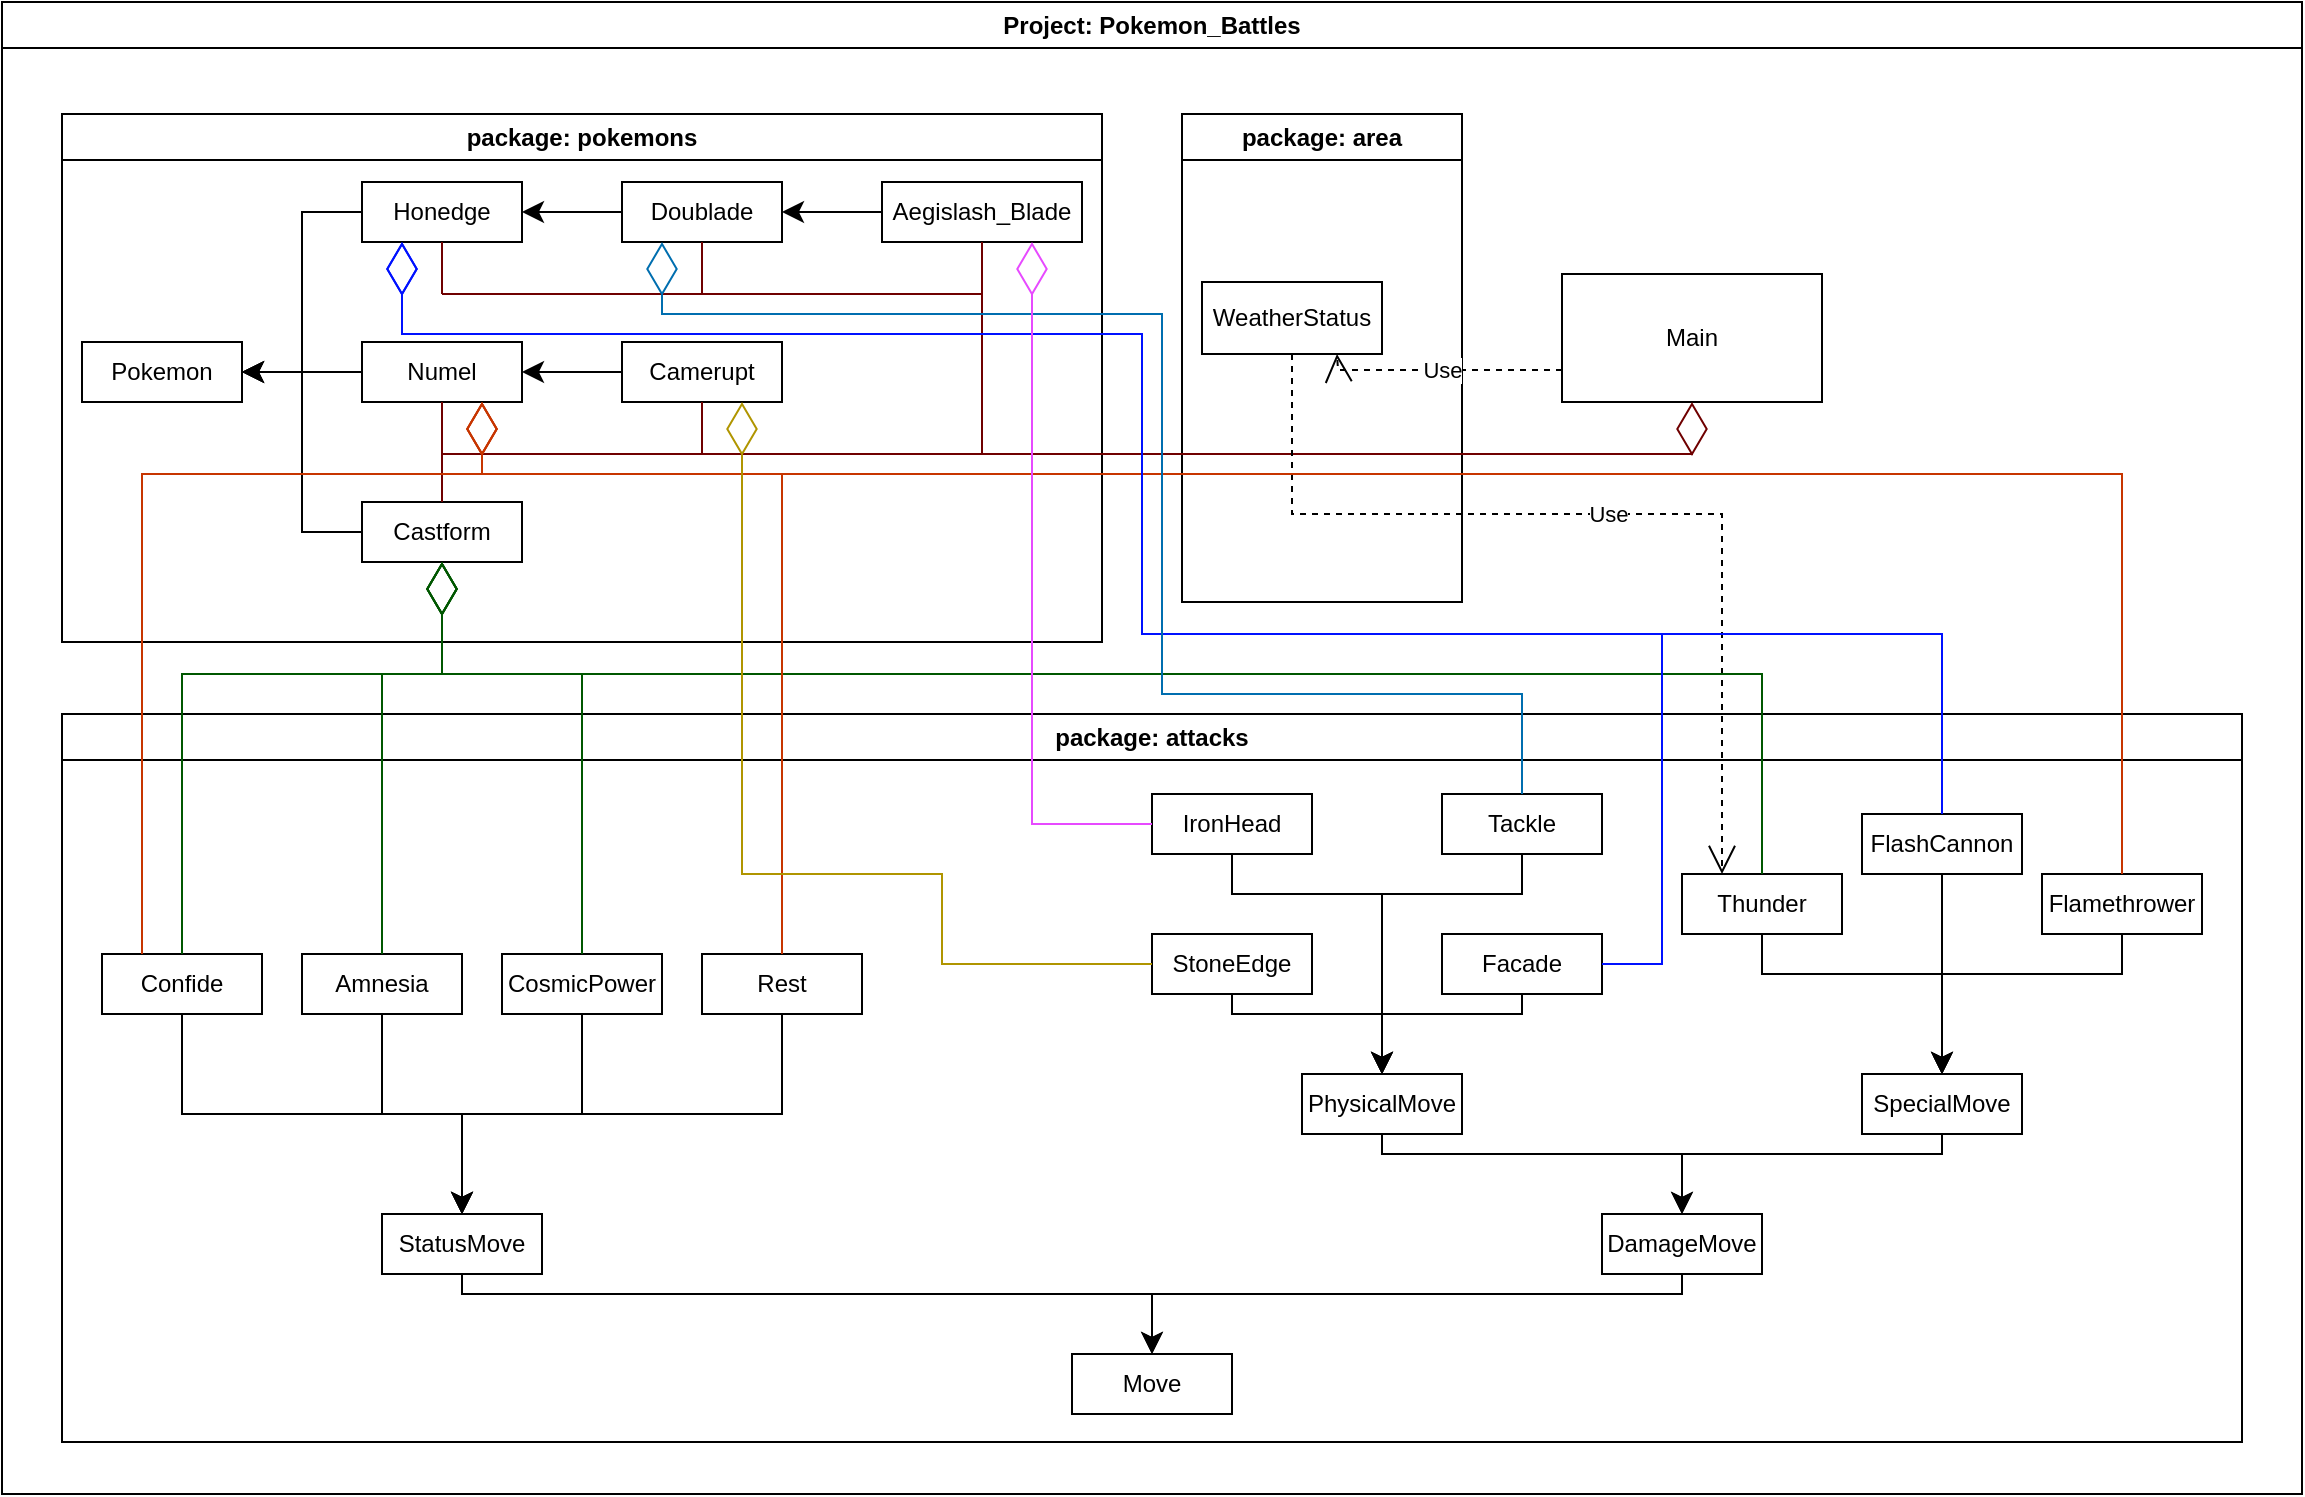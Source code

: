 <mxfile version="22.0.8" type="device">
  <diagram name="Страница — 1" id="5VBkMsGPJQ_v8e2kNSVR">
    <mxGraphModel dx="1313" dy="678" grid="1" gridSize="10" guides="1" tooltips="1" connect="1" arrows="1" fold="1" page="1" pageScale="1" pageWidth="1169" pageHeight="827" math="0" shadow="0">
      <root>
        <mxCell id="0" />
        <mxCell id="1" parent="0" />
        <mxCell id="2UvRARKPYpcAx_hyR-RR-64" value="Pokemon" style="html=1;whiteSpace=wrap;" parent="1" vertex="1">
          <mxGeometry x="50" y="214" width="80" height="30" as="geometry" />
        </mxCell>
        <mxCell id="2UvRARKPYpcAx_hyR-RR-65" value="Numel" style="html=1;whiteSpace=wrap;" parent="1" vertex="1">
          <mxGeometry x="190" y="214" width="80" height="30" as="geometry" />
        </mxCell>
        <mxCell id="2UvRARKPYpcAx_hyR-RR-66" value="Honedge" style="html=1;whiteSpace=wrap;" parent="1" vertex="1">
          <mxGeometry x="190" y="134" width="80" height="30" as="geometry" />
        </mxCell>
        <mxCell id="2UvRARKPYpcAx_hyR-RR-67" value="Castform" style="html=1;whiteSpace=wrap;" parent="1" vertex="1">
          <mxGeometry x="190" y="294" width="80" height="30" as="geometry" />
        </mxCell>
        <mxCell id="2UvRARKPYpcAx_hyR-RR-68" value="Doublade" style="html=1;whiteSpace=wrap;" parent="1" vertex="1">
          <mxGeometry x="320" y="134" width="80" height="30" as="geometry" />
        </mxCell>
        <mxCell id="2UvRARKPYpcAx_hyR-RR-69" value="Aegislash_Blade" style="html=1;whiteSpace=wrap;" parent="1" vertex="1">
          <mxGeometry x="450" y="134" width="100" height="30" as="geometry" />
        </mxCell>
        <mxCell id="2UvRARKPYpcAx_hyR-RR-71" value="Camerupt" style="html=1;whiteSpace=wrap;" parent="1" vertex="1">
          <mxGeometry x="320" y="214" width="80" height="30" as="geometry" />
        </mxCell>
        <mxCell id="2UvRARKPYpcAx_hyR-RR-73" value="" style="edgeStyle=elbowEdgeStyle;elbow=horizontal;endArrow=classic;html=1;curved=0;rounded=0;endSize=8;startSize=8;exitX=0;exitY=0.5;exitDx=0;exitDy=0;" parent="1" source="2UvRARKPYpcAx_hyR-RR-65" target="2UvRARKPYpcAx_hyR-RR-64" edge="1">
          <mxGeometry width="50" height="50" relative="1" as="geometry">
            <mxPoint x="330" y="224" as="sourcePoint" />
            <mxPoint x="380" y="174" as="targetPoint" />
          </mxGeometry>
        </mxCell>
        <mxCell id="2UvRARKPYpcAx_hyR-RR-74" value="" style="edgeStyle=elbowEdgeStyle;elbow=horizontal;endArrow=classic;html=1;curved=0;rounded=0;endSize=8;startSize=8;exitX=0;exitY=0.5;exitDx=0;exitDy=0;entryX=1;entryY=0.5;entryDx=0;entryDy=0;" parent="1" source="2UvRARKPYpcAx_hyR-RR-66" target="2UvRARKPYpcAx_hyR-RR-64" edge="1">
          <mxGeometry width="50" height="50" relative="1" as="geometry">
            <mxPoint x="90" y="174" as="sourcePoint" />
            <mxPoint x="140" y="124" as="targetPoint" />
          </mxGeometry>
        </mxCell>
        <mxCell id="2UvRARKPYpcAx_hyR-RR-75" value="" style="edgeStyle=elbowEdgeStyle;elbow=horizontal;endArrow=classic;html=1;curved=0;rounded=0;endSize=8;startSize=8;entryX=1;entryY=0.5;entryDx=0;entryDy=0;exitX=0;exitY=0.5;exitDx=0;exitDy=0;" parent="1" source="2UvRARKPYpcAx_hyR-RR-67" target="2UvRARKPYpcAx_hyR-RR-64" edge="1">
          <mxGeometry width="50" height="50" relative="1" as="geometry">
            <mxPoint x="130" y="334" as="sourcePoint" />
            <mxPoint x="180" y="284" as="targetPoint" />
          </mxGeometry>
        </mxCell>
        <mxCell id="2UvRARKPYpcAx_hyR-RR-76" value="" style="edgeStyle=elbowEdgeStyle;elbow=horizontal;endArrow=classic;html=1;curved=0;rounded=0;endSize=8;startSize=8;exitX=0;exitY=0.5;exitDx=0;exitDy=0;entryX=1;entryY=0.5;entryDx=0;entryDy=0;" parent="1" source="2UvRARKPYpcAx_hyR-RR-71" target="2UvRARKPYpcAx_hyR-RR-65" edge="1">
          <mxGeometry width="50" height="50" relative="1" as="geometry">
            <mxPoint x="350" y="334" as="sourcePoint" />
            <mxPoint x="400" y="284" as="targetPoint" />
          </mxGeometry>
        </mxCell>
        <mxCell id="2UvRARKPYpcAx_hyR-RR-77" value="" style="edgeStyle=elbowEdgeStyle;elbow=horizontal;endArrow=classic;html=1;curved=0;rounded=0;endSize=8;startSize=8;exitX=0;exitY=0.5;exitDx=0;exitDy=0;entryX=1;entryY=0.5;entryDx=0;entryDy=0;" parent="1" source="2UvRARKPYpcAx_hyR-RR-68" target="2UvRARKPYpcAx_hyR-RR-66" edge="1">
          <mxGeometry width="50" height="50" relative="1" as="geometry">
            <mxPoint x="420" y="244" as="sourcePoint" />
            <mxPoint x="470" y="194" as="targetPoint" />
          </mxGeometry>
        </mxCell>
        <mxCell id="2UvRARKPYpcAx_hyR-RR-78" value="" style="edgeStyle=elbowEdgeStyle;elbow=horizontal;endArrow=classic;html=1;curved=0;rounded=0;endSize=8;startSize=8;exitX=0;exitY=0.5;exitDx=0;exitDy=0;entryX=1;entryY=0.5;entryDx=0;entryDy=0;" parent="1" source="2UvRARKPYpcAx_hyR-RR-69" target="2UvRARKPYpcAx_hyR-RR-68" edge="1">
          <mxGeometry width="50" height="50" relative="1" as="geometry">
            <mxPoint x="450" y="234" as="sourcePoint" />
            <mxPoint x="500" y="184" as="targetPoint" />
          </mxGeometry>
        </mxCell>
        <mxCell id="2UvRARKPYpcAx_hyR-RR-82" value="Project: Pokemon_Battles" style="swimlane;whiteSpace=wrap;html=1;" parent="1" vertex="1">
          <mxGeometry x="10" y="44" width="1150" height="746" as="geometry" />
        </mxCell>
        <mxCell id="2UvRARKPYpcAx_hyR-RR-87" value="package: area" style="swimlane;whiteSpace=wrap;html=1;" parent="2UvRARKPYpcAx_hyR-RR-82" vertex="1">
          <mxGeometry x="590" y="56" width="140" height="244" as="geometry" />
        </mxCell>
        <mxCell id="2UvRARKPYpcAx_hyR-RR-86" value="WeatherStatus" style="html=1;whiteSpace=wrap;" parent="2UvRARKPYpcAx_hyR-RR-87" vertex="1">
          <mxGeometry x="10" y="84" width="90" height="36" as="geometry" />
        </mxCell>
        <mxCell id="2UvRARKPYpcAx_hyR-RR-88" value="Main" style="html=1;whiteSpace=wrap;" parent="2UvRARKPYpcAx_hyR-RR-82" vertex="1">
          <mxGeometry x="780" y="136" width="130" height="64" as="geometry" />
        </mxCell>
        <mxCell id="2UvRARKPYpcAx_hyR-RR-80" value="package: pokemons" style="swimlane;whiteSpace=wrap;html=1;" parent="2UvRARKPYpcAx_hyR-RR-82" vertex="1">
          <mxGeometry x="30" y="56" width="520" height="264" as="geometry" />
        </mxCell>
        <mxCell id="sog0CngRyqNYPOwjsTEq-12" value="" style="endArrow=diamondThin;endFill=0;endSize=24;html=1;rounded=0;entryX=0.5;entryY=1;entryDx=0;entryDy=0;fillColor=#a20025;strokeColor=#6F0000;" edge="1" parent="2UvRARKPYpcAx_hyR-RR-80" target="2UvRARKPYpcAx_hyR-RR-88">
          <mxGeometry width="160" relative="1" as="geometry">
            <mxPoint x="190" y="170" as="sourcePoint" />
            <mxPoint x="815" y="180" as="targetPoint" />
            <Array as="points">
              <mxPoint x="815" y="170" />
            </Array>
          </mxGeometry>
        </mxCell>
        <mxCell id="sog0CngRyqNYPOwjsTEq-15" value="" style="endArrow=none;html=1;rounded=0;exitX=0.5;exitY=0;exitDx=0;exitDy=0;fillColor=#a20025;strokeColor=#6F0000;" edge="1" parent="2UvRARKPYpcAx_hyR-RR-80" source="2UvRARKPYpcAx_hyR-RR-67">
          <mxGeometry width="50" height="50" relative="1" as="geometry">
            <mxPoint x="180" y="230" as="sourcePoint" />
            <mxPoint x="190" y="170" as="targetPoint" />
          </mxGeometry>
        </mxCell>
        <mxCell id="sog0CngRyqNYPOwjsTEq-16" value="" style="endArrow=none;html=1;rounded=0;entryX=0.5;entryY=1;entryDx=0;entryDy=0;fillColor=#a20025;strokeColor=#6F0000;" edge="1" parent="2UvRARKPYpcAx_hyR-RR-80" target="2UvRARKPYpcAx_hyR-RR-71">
          <mxGeometry width="50" height="50" relative="1" as="geometry">
            <mxPoint x="320" y="170" as="sourcePoint" />
            <mxPoint x="320" y="150" as="targetPoint" />
          </mxGeometry>
        </mxCell>
        <mxCell id="sog0CngRyqNYPOwjsTEq-17" value="" style="endArrow=none;html=1;rounded=0;entryX=0.5;entryY=1;entryDx=0;entryDy=0;fillColor=#a20025;strokeColor=#6F0000;" edge="1" parent="2UvRARKPYpcAx_hyR-RR-80" target="2UvRARKPYpcAx_hyR-RR-69">
          <mxGeometry width="50" height="50" relative="1" as="geometry">
            <mxPoint x="460" y="170" as="sourcePoint" />
            <mxPoint x="480" y="100" as="targetPoint" />
          </mxGeometry>
        </mxCell>
        <mxCell id="sog0CngRyqNYPOwjsTEq-18" value="" style="endArrow=none;html=1;rounded=0;fillColor=#a20025;strokeColor=#6F0000;" edge="1" parent="2UvRARKPYpcAx_hyR-RR-80">
          <mxGeometry width="50" height="50" relative="1" as="geometry">
            <mxPoint x="190" y="90" as="sourcePoint" />
            <mxPoint x="460" y="90" as="targetPoint" />
          </mxGeometry>
        </mxCell>
        <mxCell id="sog0CngRyqNYPOwjsTEq-19" value="" style="endArrow=none;html=1;rounded=0;entryX=0.5;entryY=1;entryDx=0;entryDy=0;fillColor=#a20025;strokeColor=#6F0000;" edge="1" parent="2UvRARKPYpcAx_hyR-RR-80" target="2UvRARKPYpcAx_hyR-RR-66">
          <mxGeometry width="50" height="50" relative="1" as="geometry">
            <mxPoint x="190" y="90" as="sourcePoint" />
            <mxPoint x="240" y="80" as="targetPoint" />
          </mxGeometry>
        </mxCell>
        <mxCell id="sog0CngRyqNYPOwjsTEq-20" value="" style="endArrow=none;html=1;rounded=0;entryX=0.5;entryY=1;entryDx=0;entryDy=0;fillColor=#a20025;strokeColor=#6F0000;" edge="1" parent="2UvRARKPYpcAx_hyR-RR-80" target="2UvRARKPYpcAx_hyR-RR-68">
          <mxGeometry width="50" height="50" relative="1" as="geometry">
            <mxPoint x="320" y="90" as="sourcePoint" />
            <mxPoint x="350" y="70" as="targetPoint" />
          </mxGeometry>
        </mxCell>
        <mxCell id="2UvRARKPYpcAx_hyR-RR-79" value="package: attacks" style="swimlane;whiteSpace=wrap;html=1;" parent="2UvRARKPYpcAx_hyR-RR-82" vertex="1">
          <mxGeometry x="30" y="356" width="1090" height="364" as="geometry" />
        </mxCell>
        <mxCell id="2UvRARKPYpcAx_hyR-RR-31" value="CosmicPower" style="html=1;whiteSpace=wrap;" parent="2UvRARKPYpcAx_hyR-RR-79" vertex="1">
          <mxGeometry x="220" y="120" width="80" height="30" as="geometry" />
        </mxCell>
        <mxCell id="2UvRARKPYpcAx_hyR-RR-13" value="StatusMove" style="html=1;whiteSpace=wrap;" parent="2UvRARKPYpcAx_hyR-RR-79" vertex="1">
          <mxGeometry x="160" y="250" width="80" height="30" as="geometry" />
        </mxCell>
        <mxCell id="2UvRARKPYpcAx_hyR-RR-41" value="" style="edgeStyle=elbowEdgeStyle;elbow=vertical;endArrow=classic;html=1;curved=0;rounded=0;endSize=8;startSize=8;exitX=0.5;exitY=1;exitDx=0;exitDy=0;entryX=0.5;entryY=0;entryDx=0;entryDy=0;" parent="2UvRARKPYpcAx_hyR-RR-79" source="2UvRARKPYpcAx_hyR-RR-31" target="2UvRARKPYpcAx_hyR-RR-13" edge="1">
          <mxGeometry width="50" height="50" relative="1" as="geometry">
            <mxPoint x="110" y="250" as="sourcePoint" />
            <mxPoint x="180" y="160" as="targetPoint" />
            <Array as="points" />
          </mxGeometry>
        </mxCell>
        <mxCell id="2UvRARKPYpcAx_hyR-RR-16" value="PhysicalMove" style="html=1;whiteSpace=wrap;" parent="2UvRARKPYpcAx_hyR-RR-79" vertex="1">
          <mxGeometry x="620" y="180" width="80" height="30" as="geometry" />
        </mxCell>
        <mxCell id="2UvRARKPYpcAx_hyR-RR-53" value="Facade" style="html=1;whiteSpace=wrap;" parent="2UvRARKPYpcAx_hyR-RR-79" vertex="1">
          <mxGeometry x="690" y="110" width="80" height="30" as="geometry" />
        </mxCell>
        <mxCell id="2UvRARKPYpcAx_hyR-RR-58" value="Tackle" style="html=1;whiteSpace=wrap;" parent="2UvRARKPYpcAx_hyR-RR-79" vertex="1">
          <mxGeometry x="690" y="40" width="80" height="30" as="geometry" />
        </mxCell>
        <mxCell id="2UvRARKPYpcAx_hyR-RR-59" value="" style="edgeStyle=elbowEdgeStyle;elbow=vertical;endArrow=classic;html=1;curved=0;rounded=0;endSize=8;startSize=8;exitX=0.5;exitY=1;exitDx=0;exitDy=0;entryX=0.5;entryY=0;entryDx=0;entryDy=0;" parent="2UvRARKPYpcAx_hyR-RR-79" source="2UvRARKPYpcAx_hyR-RR-54" target="2UvRARKPYpcAx_hyR-RR-16" edge="1">
          <mxGeometry width="50" height="50" relative="1" as="geometry">
            <mxPoint x="530" y="220" as="sourcePoint" />
            <mxPoint x="660" y="160" as="targetPoint" />
            <Array as="points">
              <mxPoint x="620" y="150" />
            </Array>
          </mxGeometry>
        </mxCell>
        <mxCell id="2UvRARKPYpcAx_hyR-RR-60" value="" style="edgeStyle=elbowEdgeStyle;elbow=vertical;endArrow=classic;html=1;curved=0;rounded=0;endSize=8;startSize=8;entryX=0.5;entryY=0;entryDx=0;entryDy=0;exitX=0.5;exitY=1;exitDx=0;exitDy=0;" parent="2UvRARKPYpcAx_hyR-RR-79" source="2UvRARKPYpcAx_hyR-RR-53" target="2UvRARKPYpcAx_hyR-RR-16" edge="1">
          <mxGeometry width="50" height="50" relative="1" as="geometry">
            <mxPoint x="740" y="220" as="sourcePoint" />
            <mxPoint x="660" y="150" as="targetPoint" />
            <Array as="points">
              <mxPoint x="700" y="150" />
            </Array>
          </mxGeometry>
        </mxCell>
        <mxCell id="2UvRARKPYpcAx_hyR-RR-61" value="" style="edgeStyle=elbowEdgeStyle;elbow=vertical;endArrow=classic;html=1;curved=0;rounded=0;endSize=8;startSize=8;exitX=0.5;exitY=1;exitDx=0;exitDy=0;entryX=0.5;entryY=0;entryDx=0;entryDy=0;" parent="2UvRARKPYpcAx_hyR-RR-79" source="2UvRARKPYpcAx_hyR-RR-56" target="2UvRARKPYpcAx_hyR-RR-16" edge="1">
          <mxGeometry width="50" height="50" relative="1" as="geometry">
            <mxPoint x="470" y="259.289" as="sourcePoint" />
            <mxPoint x="630" y="160" as="targetPoint" />
            <Array as="points">
              <mxPoint x="620" y="90" />
            </Array>
          </mxGeometry>
        </mxCell>
        <mxCell id="2UvRARKPYpcAx_hyR-RR-62" value="" style="edgeStyle=elbowEdgeStyle;elbow=vertical;endArrow=classic;html=1;curved=0;rounded=0;endSize=8;startSize=8;exitX=0.5;exitY=1;exitDx=0;exitDy=0;entryX=0.5;entryY=0;entryDx=0;entryDy=0;" parent="2UvRARKPYpcAx_hyR-RR-79" source="2UvRARKPYpcAx_hyR-RR-58" target="2UvRARKPYpcAx_hyR-RR-16" edge="1">
          <mxGeometry width="50" height="50" relative="1" as="geometry">
            <mxPoint x="790" y="280" as="sourcePoint" />
            <mxPoint x="650" y="170" as="targetPoint" />
            <Array as="points">
              <mxPoint x="700" y="90" />
            </Array>
          </mxGeometry>
        </mxCell>
        <mxCell id="2UvRARKPYpcAx_hyR-RR-56" value="IronHead" style="html=1;whiteSpace=wrap;" parent="2UvRARKPYpcAx_hyR-RR-79" vertex="1">
          <mxGeometry x="545" y="40" width="80" height="30" as="geometry" />
        </mxCell>
        <mxCell id="2UvRARKPYpcAx_hyR-RR-54" value="StoneEdge" style="html=1;whiteSpace=wrap;" parent="2UvRARKPYpcAx_hyR-RR-79" vertex="1">
          <mxGeometry x="545" y="110" width="80" height="30" as="geometry" />
        </mxCell>
        <mxCell id="2UvRARKPYpcAx_hyR-RR-11" value="DamageMove" style="html=1;whiteSpace=wrap;" parent="2UvRARKPYpcAx_hyR-RR-79" vertex="1">
          <mxGeometry x="770" y="250" width="80" height="30" as="geometry" />
        </mxCell>
        <mxCell id="2UvRARKPYpcAx_hyR-RR-35" value="" style="edgeStyle=elbowEdgeStyle;elbow=vertical;endArrow=classic;html=1;curved=0;rounded=0;endSize=8;startSize=8;entryX=0.5;entryY=0;entryDx=0;entryDy=0;exitX=0.5;exitY=1;exitDx=0;exitDy=0;" parent="2UvRARKPYpcAx_hyR-RR-79" source="2UvRARKPYpcAx_hyR-RR-16" target="2UvRARKPYpcAx_hyR-RR-11" edge="1">
          <mxGeometry width="50" height="50" relative="1" as="geometry">
            <mxPoint x="820" y="170" as="sourcePoint" />
            <mxPoint x="1160" y="40" as="targetPoint" />
            <Array as="points">
              <mxPoint x="740" y="220" />
            </Array>
          </mxGeometry>
        </mxCell>
        <mxCell id="2UvRARKPYpcAx_hyR-RR-17" value="SpecialMove" style="html=1;whiteSpace=wrap;" parent="2UvRARKPYpcAx_hyR-RR-79" vertex="1">
          <mxGeometry x="900" y="180" width="80" height="30" as="geometry" />
        </mxCell>
        <mxCell id="2UvRARKPYpcAx_hyR-RR-36" value="" style="edgeStyle=elbowEdgeStyle;elbow=vertical;endArrow=classic;html=1;curved=0;rounded=0;endSize=8;startSize=8;exitX=0.5;exitY=1;exitDx=0;exitDy=0;entryX=0.5;entryY=0;entryDx=0;entryDy=0;" parent="2UvRARKPYpcAx_hyR-RR-79" source="2UvRARKPYpcAx_hyR-RR-17" target="2UvRARKPYpcAx_hyR-RR-11" edge="1">
          <mxGeometry width="50" height="50" relative="1" as="geometry">
            <mxPoint x="1110" y="90" as="sourcePoint" />
            <mxPoint x="1160" y="40" as="targetPoint" />
            <Array as="points">
              <mxPoint x="880" y="220" />
            </Array>
          </mxGeometry>
        </mxCell>
        <mxCell id="2UvRARKPYpcAx_hyR-RR-45" value="Flamethrower" style="html=1;whiteSpace=wrap;" parent="2UvRARKPYpcAx_hyR-RR-79" vertex="1">
          <mxGeometry x="990" y="80" width="80" height="30" as="geometry" />
        </mxCell>
        <mxCell id="2UvRARKPYpcAx_hyR-RR-50" value="" style="edgeStyle=elbowEdgeStyle;elbow=vertical;endArrow=classic;html=1;curved=0;rounded=0;endSize=8;startSize=8;exitX=0.5;exitY=1;exitDx=0;exitDy=0;entryX=0.5;entryY=0;entryDx=0;entryDy=0;" parent="2UvRARKPYpcAx_hyR-RR-79" source="2UvRARKPYpcAx_hyR-RR-45" target="2UvRARKPYpcAx_hyR-RR-17" edge="1">
          <mxGeometry width="50" height="50" relative="1" as="geometry">
            <mxPoint x="1060" y="240" as="sourcePoint" />
            <mxPoint x="1110" y="190" as="targetPoint" />
            <Array as="points">
              <mxPoint x="980" y="130" />
            </Array>
          </mxGeometry>
        </mxCell>
        <mxCell id="PSuLA41knzTdCBgGfqvX-4" value="Thunder" style="html=1;whiteSpace=wrap;" parent="2UvRARKPYpcAx_hyR-RR-79" vertex="1">
          <mxGeometry x="810" y="80" width="80" height="30" as="geometry" />
        </mxCell>
        <mxCell id="sog0CngRyqNYPOwjsTEq-27" value="" style="edgeStyle=orthogonalEdgeStyle;rounded=0;orthogonalLoop=1;jettySize=auto;html=1;" edge="1" parent="2UvRARKPYpcAx_hyR-RR-79" source="PSuLA41knzTdCBgGfqvX-5" target="2UvRARKPYpcAx_hyR-RR-17">
          <mxGeometry relative="1" as="geometry" />
        </mxCell>
        <mxCell id="PSuLA41knzTdCBgGfqvX-5" value="FlashCannon" style="html=1;whiteSpace=wrap;" parent="2UvRARKPYpcAx_hyR-RR-79" vertex="1">
          <mxGeometry x="900" y="50" width="80" height="30" as="geometry" />
        </mxCell>
        <mxCell id="PSuLA41knzTdCBgGfqvX-8" value="" style="edgeStyle=elbowEdgeStyle;elbow=vertical;endArrow=classic;html=1;curved=0;rounded=0;endSize=8;startSize=8;exitX=0.5;exitY=1;exitDx=0;exitDy=0;entryX=0.5;entryY=0;entryDx=0;entryDy=0;" parent="2UvRARKPYpcAx_hyR-RR-79" source="PSuLA41knzTdCBgGfqvX-4" target="2UvRARKPYpcAx_hyR-RR-17" edge="1">
          <mxGeometry width="50" height="50" relative="1" as="geometry">
            <mxPoint x="870" y="85" as="sourcePoint" />
            <mxPoint x="940" y="190" as="targetPoint" />
            <Array as="points">
              <mxPoint x="890" y="130" />
            </Array>
          </mxGeometry>
        </mxCell>
        <mxCell id="2UvRARKPYpcAx_hyR-RR-8" value="Move" style="html=1;whiteSpace=wrap;" parent="2UvRARKPYpcAx_hyR-RR-79" vertex="1">
          <mxGeometry x="505" y="320" width="80" height="30" as="geometry" />
        </mxCell>
        <mxCell id="2UvRARKPYpcAx_hyR-RR-52" value="" style="edgeStyle=elbowEdgeStyle;elbow=vertical;endArrow=classic;html=1;curved=0;rounded=0;endSize=8;startSize=8;entryX=0.5;entryY=0;entryDx=0;entryDy=0;exitX=0.5;exitY=1;exitDx=0;exitDy=0;" parent="2UvRARKPYpcAx_hyR-RR-79" source="2UvRARKPYpcAx_hyR-RR-11" target="2UvRARKPYpcAx_hyR-RR-8" edge="1">
          <mxGeometry width="50" height="50" relative="1" as="geometry">
            <mxPoint x="810" y="140" as="sourcePoint" />
            <mxPoint x="740" y="-20" as="targetPoint" />
            <Array as="points">
              <mxPoint x="680" y="290" />
            </Array>
          </mxGeometry>
        </mxCell>
        <mxCell id="2UvRARKPYpcAx_hyR-RR-51" value="" style="edgeStyle=elbowEdgeStyle;elbow=vertical;endArrow=classic;html=1;curved=0;rounded=0;endSize=8;startSize=8;exitX=0.5;exitY=1;exitDx=0;exitDy=0;entryX=0.5;entryY=0;entryDx=0;entryDy=0;" parent="2UvRARKPYpcAx_hyR-RR-79" source="2UvRARKPYpcAx_hyR-RR-13" target="2UvRARKPYpcAx_hyR-RR-8" edge="1">
          <mxGeometry width="50" height="50" relative="1" as="geometry">
            <mxPoint x="300" y="80" as="sourcePoint" />
            <mxPoint x="350" y="30" as="targetPoint" />
            <Array as="points">
              <mxPoint x="380" y="290" />
            </Array>
          </mxGeometry>
        </mxCell>
        <mxCell id="2UvRARKPYpcAx_hyR-RR-30" value="Amnesia" style="html=1;whiteSpace=wrap;" parent="2UvRARKPYpcAx_hyR-RR-79" vertex="1">
          <mxGeometry x="120" y="120" width="80" height="30" as="geometry" />
        </mxCell>
        <mxCell id="2UvRARKPYpcAx_hyR-RR-49" value="" style="edgeStyle=elbowEdgeStyle;elbow=vertical;endArrow=classic;html=1;curved=0;rounded=0;endSize=8;startSize=8;exitX=0.5;exitY=1;exitDx=0;exitDy=0;entryX=0.5;entryY=0;entryDx=0;entryDy=0;" parent="2UvRARKPYpcAx_hyR-RR-79" source="2UvRARKPYpcAx_hyR-RR-30" target="2UvRARKPYpcAx_hyR-RR-13" edge="1">
          <mxGeometry width="50" height="50" relative="1" as="geometry">
            <mxPoint x="90" y="280" as="sourcePoint" />
            <mxPoint x="200" y="160" as="targetPoint" />
          </mxGeometry>
        </mxCell>
        <mxCell id="2UvRARKPYpcAx_hyR-RR-32" value="Rest" style="html=1;whiteSpace=wrap;" parent="2UvRARKPYpcAx_hyR-RR-79" vertex="1">
          <mxGeometry x="320" y="120" width="80" height="30" as="geometry" />
        </mxCell>
        <mxCell id="2UvRARKPYpcAx_hyR-RR-42" value="" style="edgeStyle=elbowEdgeStyle;elbow=vertical;endArrow=classic;html=1;curved=0;rounded=0;endSize=8;startSize=8;exitX=0.5;exitY=1;exitDx=0;exitDy=0;entryX=0.5;entryY=0;entryDx=0;entryDy=0;" parent="2UvRARKPYpcAx_hyR-RR-79" source="2UvRARKPYpcAx_hyR-RR-32" target="2UvRARKPYpcAx_hyR-RR-13" edge="1">
          <mxGeometry width="50" height="50" relative="1" as="geometry">
            <mxPoint x="120" y="260" as="sourcePoint" />
            <mxPoint x="190" y="170" as="targetPoint" />
            <Array as="points" />
          </mxGeometry>
        </mxCell>
        <mxCell id="2UvRARKPYpcAx_hyR-RR-27" value="Confide" style="html=1;whiteSpace=wrap;" parent="2UvRARKPYpcAx_hyR-RR-79" vertex="1">
          <mxGeometry x="20" y="120" width="80" height="30" as="geometry" />
        </mxCell>
        <mxCell id="2UvRARKPYpcAx_hyR-RR-40" value="" style="edgeStyle=elbowEdgeStyle;elbow=vertical;endArrow=classic;html=1;curved=0;rounded=0;endSize=8;startSize=8;exitX=0.5;exitY=1;exitDx=0;exitDy=0;entryX=0.5;entryY=0;entryDx=0;entryDy=0;" parent="2UvRARKPYpcAx_hyR-RR-79" source="2UvRARKPYpcAx_hyR-RR-27" target="2UvRARKPYpcAx_hyR-RR-13" edge="1">
          <mxGeometry width="50" height="50" relative="1" as="geometry">
            <mxPoint x="100" y="240" as="sourcePoint" />
            <mxPoint x="160" y="140" as="targetPoint" />
          </mxGeometry>
        </mxCell>
        <mxCell id="sog0CngRyqNYPOwjsTEq-23" value="Use" style="endArrow=open;endSize=12;dashed=1;html=1;rounded=0;exitX=0.5;exitY=1;exitDx=0;exitDy=0;entryX=0.25;entryY=0;entryDx=0;entryDy=0;" edge="1" parent="2UvRARKPYpcAx_hyR-RR-82" source="2UvRARKPYpcAx_hyR-RR-86" target="PSuLA41knzTdCBgGfqvX-4">
          <mxGeometry width="160" relative="1" as="geometry">
            <mxPoint x="660" y="196" as="sourcePoint" />
            <mxPoint x="820" y="196" as="targetPoint" />
            <Array as="points">
              <mxPoint x="645" y="256" />
              <mxPoint x="860" y="256" />
            </Array>
          </mxGeometry>
        </mxCell>
        <mxCell id="sog0CngRyqNYPOwjsTEq-24" value="Use" style="endArrow=open;endSize=12;dashed=1;html=1;rounded=0;entryX=0.75;entryY=1;entryDx=0;entryDy=0;exitX=0;exitY=0.75;exitDx=0;exitDy=0;" edge="1" parent="2UvRARKPYpcAx_hyR-RR-82" source="2UvRARKPYpcAx_hyR-RR-88" target="2UvRARKPYpcAx_hyR-RR-86">
          <mxGeometry width="160" relative="1" as="geometry">
            <mxPoint x="670" y="206" as="sourcePoint" />
            <mxPoint x="830" y="206" as="targetPoint" />
            <Array as="points">
              <mxPoint x="668" y="184" />
            </Array>
          </mxGeometry>
        </mxCell>
        <mxCell id="sog0CngRyqNYPOwjsTEq-14" value="" style="endArrow=none;html=1;rounded=0;entryX=0.5;entryY=1;entryDx=0;entryDy=0;fillColor=#a20025;strokeColor=#6F0000;" edge="1" parent="1" target="2UvRARKPYpcAx_hyR-RR-65">
          <mxGeometry width="50" height="50" relative="1" as="geometry">
            <mxPoint x="230" y="270" as="sourcePoint" />
            <mxPoint x="400" y="210" as="targetPoint" />
          </mxGeometry>
        </mxCell>
        <mxCell id="sog0CngRyqNYPOwjsTEq-26" value="" style="edgeStyle=elbowEdgeStyle;elbow=vertical;endArrow=classic;html=1;curved=0;rounded=0;endSize=8;startSize=8;entryX=0.5;entryY=0;entryDx=0;entryDy=0;" edge="1" parent="1" target="2UvRARKPYpcAx_hyR-RR-17">
          <mxGeometry width="50" height="50" relative="1" as="geometry">
            <mxPoint x="980" y="490" as="sourcePoint" />
            <mxPoint x="980" y="590" as="targetPoint" />
            <Array as="points" />
          </mxGeometry>
        </mxCell>
        <mxCell id="sog0CngRyqNYPOwjsTEq-25" value="" style="endArrow=diamondThin;endFill=0;endSize=24;html=1;rounded=0;entryX=0.5;entryY=1;entryDx=0;entryDy=0;exitX=0.5;exitY=0;exitDx=0;exitDy=0;fillColor=#008a00;strokeColor=#005700;" edge="1" parent="1" source="2UvRARKPYpcAx_hyR-RR-27" target="2UvRARKPYpcAx_hyR-RR-67">
          <mxGeometry width="160" relative="1" as="geometry">
            <mxPoint x="230" y="370" as="sourcePoint" />
            <mxPoint x="260" y="380" as="targetPoint" />
            <Array as="points">
              <mxPoint x="100" y="460" />
              <mxPoint x="100" y="380" />
              <mxPoint x="230" y="380" />
            </Array>
          </mxGeometry>
        </mxCell>
        <mxCell id="sog0CngRyqNYPOwjsTEq-28" value="" style="endArrow=diamondThin;endFill=0;endSize=24;html=1;rounded=0;entryX=0.5;entryY=1;entryDx=0;entryDy=0;exitX=0.5;exitY=0;exitDx=0;exitDy=0;fillColor=#008a00;strokeColor=#005700;" edge="1" parent="1" source="2UvRARKPYpcAx_hyR-RR-30" target="2UvRARKPYpcAx_hyR-RR-67">
          <mxGeometry width="160" relative="1" as="geometry">
            <mxPoint x="110" y="530" as="sourcePoint" />
            <mxPoint x="240" y="334" as="targetPoint" />
            <Array as="points">
              <mxPoint x="200" y="440" />
              <mxPoint x="200" y="380" />
              <mxPoint x="230" y="380" />
            </Array>
          </mxGeometry>
        </mxCell>
        <mxCell id="sog0CngRyqNYPOwjsTEq-29" value="" style="endArrow=diamondThin;endFill=0;endSize=24;html=1;rounded=0;entryX=0.5;entryY=1;entryDx=0;entryDy=0;exitX=0.5;exitY=0;exitDx=0;exitDy=0;fillColor=#008a00;strokeColor=#005700;" edge="1" parent="1" source="2UvRARKPYpcAx_hyR-RR-31" target="2UvRARKPYpcAx_hyR-RR-67">
          <mxGeometry width="160" relative="1" as="geometry">
            <mxPoint x="120" y="540" as="sourcePoint" />
            <mxPoint x="250" y="344" as="targetPoint" />
            <Array as="points">
              <mxPoint x="300" y="460" />
              <mxPoint x="300" y="380" />
              <mxPoint x="230" y="380" />
            </Array>
          </mxGeometry>
        </mxCell>
        <mxCell id="sog0CngRyqNYPOwjsTEq-31" value="" style="endArrow=diamondThin;endFill=0;endSize=24;html=1;rounded=0;entryX=0.5;entryY=1;entryDx=0;entryDy=0;exitX=0.5;exitY=0;exitDx=0;exitDy=0;fillColor=#008a00;strokeColor=#005700;" edge="1" parent="1" source="PSuLA41knzTdCBgGfqvX-4" target="2UvRARKPYpcAx_hyR-RR-67">
          <mxGeometry width="160" relative="1" as="geometry">
            <mxPoint x="130" y="550" as="sourcePoint" />
            <mxPoint x="260" y="354" as="targetPoint" />
            <Array as="points">
              <mxPoint x="890" y="440" />
              <mxPoint x="890" y="380" />
              <mxPoint x="230" y="380" />
            </Array>
          </mxGeometry>
        </mxCell>
        <mxCell id="sog0CngRyqNYPOwjsTEq-32" value="" style="endArrow=diamondThin;endFill=0;endSize=24;html=1;rounded=0;entryX=0.75;entryY=1;entryDx=0;entryDy=0;exitX=0.5;exitY=0;exitDx=0;exitDy=0;fillColor=#fa6800;strokeColor=#C73500;" edge="1" parent="1" source="2UvRARKPYpcAx_hyR-RR-32" target="2UvRARKPYpcAx_hyR-RR-65">
          <mxGeometry width="160" relative="1" as="geometry">
            <mxPoint x="140" y="560" as="sourcePoint" />
            <mxPoint x="270" y="364" as="targetPoint" />
            <Array as="points">
              <mxPoint x="400" y="480" />
              <mxPoint x="400" y="280" />
              <mxPoint x="250" y="280" />
            </Array>
          </mxGeometry>
        </mxCell>
        <mxCell id="sog0CngRyqNYPOwjsTEq-33" value="" style="endArrow=diamondThin;endFill=0;endSize=24;html=1;rounded=0;entryX=0.75;entryY=1;entryDx=0;entryDy=0;exitX=0.25;exitY=0;exitDx=0;exitDy=0;fillColor=#fa6800;strokeColor=#C73500;" edge="1" parent="1" source="2UvRARKPYpcAx_hyR-RR-27" target="2UvRARKPYpcAx_hyR-RR-65">
          <mxGeometry width="160" relative="1" as="geometry">
            <mxPoint x="150" y="570" as="sourcePoint" />
            <mxPoint x="280" y="374" as="targetPoint" />
            <Array as="points">
              <mxPoint x="80" y="280" />
              <mxPoint x="250" y="280" />
            </Array>
          </mxGeometry>
        </mxCell>
        <mxCell id="sog0CngRyqNYPOwjsTEq-34" value="" style="endArrow=diamondThin;endFill=0;endSize=24;html=1;rounded=0;entryX=0.75;entryY=1;entryDx=0;entryDy=0;exitX=0.5;exitY=0;exitDx=0;exitDy=0;fillColor=#fa6800;strokeColor=#C73500;" edge="1" parent="1" source="2UvRARKPYpcAx_hyR-RR-45" target="2UvRARKPYpcAx_hyR-RR-65">
          <mxGeometry width="160" relative="1" as="geometry">
            <mxPoint x="160" y="580" as="sourcePoint" />
            <mxPoint x="290" y="384" as="targetPoint" />
            <Array as="points">
              <mxPoint x="1070" y="280" />
              <mxPoint x="250" y="280" />
            </Array>
          </mxGeometry>
        </mxCell>
        <mxCell id="sog0CngRyqNYPOwjsTEq-35" value="" style="endArrow=diamondThin;endFill=0;endSize=24;html=1;rounded=0;entryX=0.75;entryY=1;entryDx=0;entryDy=0;exitX=0;exitY=0.5;exitDx=0;exitDy=0;fillColor=#e3c800;strokeColor=#B09500;" edge="1" parent="1" source="2UvRARKPYpcAx_hyR-RR-54" target="2UvRARKPYpcAx_hyR-RR-71">
          <mxGeometry width="160" relative="1" as="geometry">
            <mxPoint x="170" y="590" as="sourcePoint" />
            <mxPoint x="300" y="394" as="targetPoint" />
            <Array as="points">
              <mxPoint x="480" y="525" />
              <mxPoint x="480" y="480" />
              <mxPoint x="380" y="480" />
            </Array>
          </mxGeometry>
        </mxCell>
        <mxCell id="sog0CngRyqNYPOwjsTEq-36" value="" style="endArrow=diamondThin;endFill=0;endSize=24;html=1;rounded=0;entryX=0.25;entryY=1;entryDx=0;entryDy=0;exitX=0.5;exitY=0;exitDx=0;exitDy=0;strokeColor=#0011FF;" edge="1" parent="1" source="PSuLA41knzTdCBgGfqvX-5" target="2UvRARKPYpcAx_hyR-RR-66">
          <mxGeometry width="160" relative="1" as="geometry">
            <mxPoint x="180" y="600" as="sourcePoint" />
            <mxPoint x="310" y="404" as="targetPoint" />
            <Array as="points">
              <mxPoint x="980" y="360" />
              <mxPoint x="580" y="360" />
              <mxPoint x="580" y="210" />
              <mxPoint x="210" y="210" />
            </Array>
          </mxGeometry>
        </mxCell>
        <mxCell id="sog0CngRyqNYPOwjsTEq-37" value="" style="endArrow=diamondThin;endFill=0;endSize=24;html=1;rounded=0;entryX=0.25;entryY=1;entryDx=0;entryDy=0;exitX=1;exitY=0.5;exitDx=0;exitDy=0;strokeColor=#0011FF;" edge="1" parent="1" source="2UvRARKPYpcAx_hyR-RR-53" target="2UvRARKPYpcAx_hyR-RR-66">
          <mxGeometry width="160" relative="1" as="geometry">
            <mxPoint x="190" y="610" as="sourcePoint" />
            <mxPoint x="320" y="414" as="targetPoint" />
            <Array as="points">
              <mxPoint x="840" y="525" />
              <mxPoint x="840" y="360" />
              <mxPoint x="580" y="360" />
              <mxPoint x="580" y="210" />
              <mxPoint x="210" y="210" />
            </Array>
          </mxGeometry>
        </mxCell>
        <mxCell id="sog0CngRyqNYPOwjsTEq-38" value="" style="endArrow=diamondThin;endFill=0;endSize=24;html=1;rounded=0;entryX=0.25;entryY=1;entryDx=0;entryDy=0;exitX=0.5;exitY=0;exitDx=0;exitDy=0;fillColor=#1ba1e2;strokeColor=#006EAF;" edge="1" parent="1" source="2UvRARKPYpcAx_hyR-RR-58" target="2UvRARKPYpcAx_hyR-RR-68">
          <mxGeometry width="160" relative="1" as="geometry">
            <mxPoint x="200" y="620" as="sourcePoint" />
            <mxPoint x="330" y="424" as="targetPoint" />
            <Array as="points">
              <mxPoint x="770" y="390" />
              <mxPoint x="590" y="390" />
              <mxPoint x="590" y="200" />
              <mxPoint x="340" y="200" />
            </Array>
          </mxGeometry>
        </mxCell>
        <mxCell id="sog0CngRyqNYPOwjsTEq-40" value="" style="endArrow=diamondThin;endFill=0;endSize=24;html=1;rounded=0;entryX=0.75;entryY=1;entryDx=0;entryDy=0;exitX=0;exitY=0.5;exitDx=0;exitDy=0;strokeColor=#E74AFF;" edge="1" parent="1" source="2UvRARKPYpcAx_hyR-RR-56" target="2UvRARKPYpcAx_hyR-RR-69">
          <mxGeometry width="160" relative="1" as="geometry">
            <mxPoint x="430" y="310" as="sourcePoint" />
            <mxPoint x="590" y="310" as="targetPoint" />
            <Array as="points">
              <mxPoint x="525" y="455" />
            </Array>
          </mxGeometry>
        </mxCell>
      </root>
    </mxGraphModel>
  </diagram>
</mxfile>

